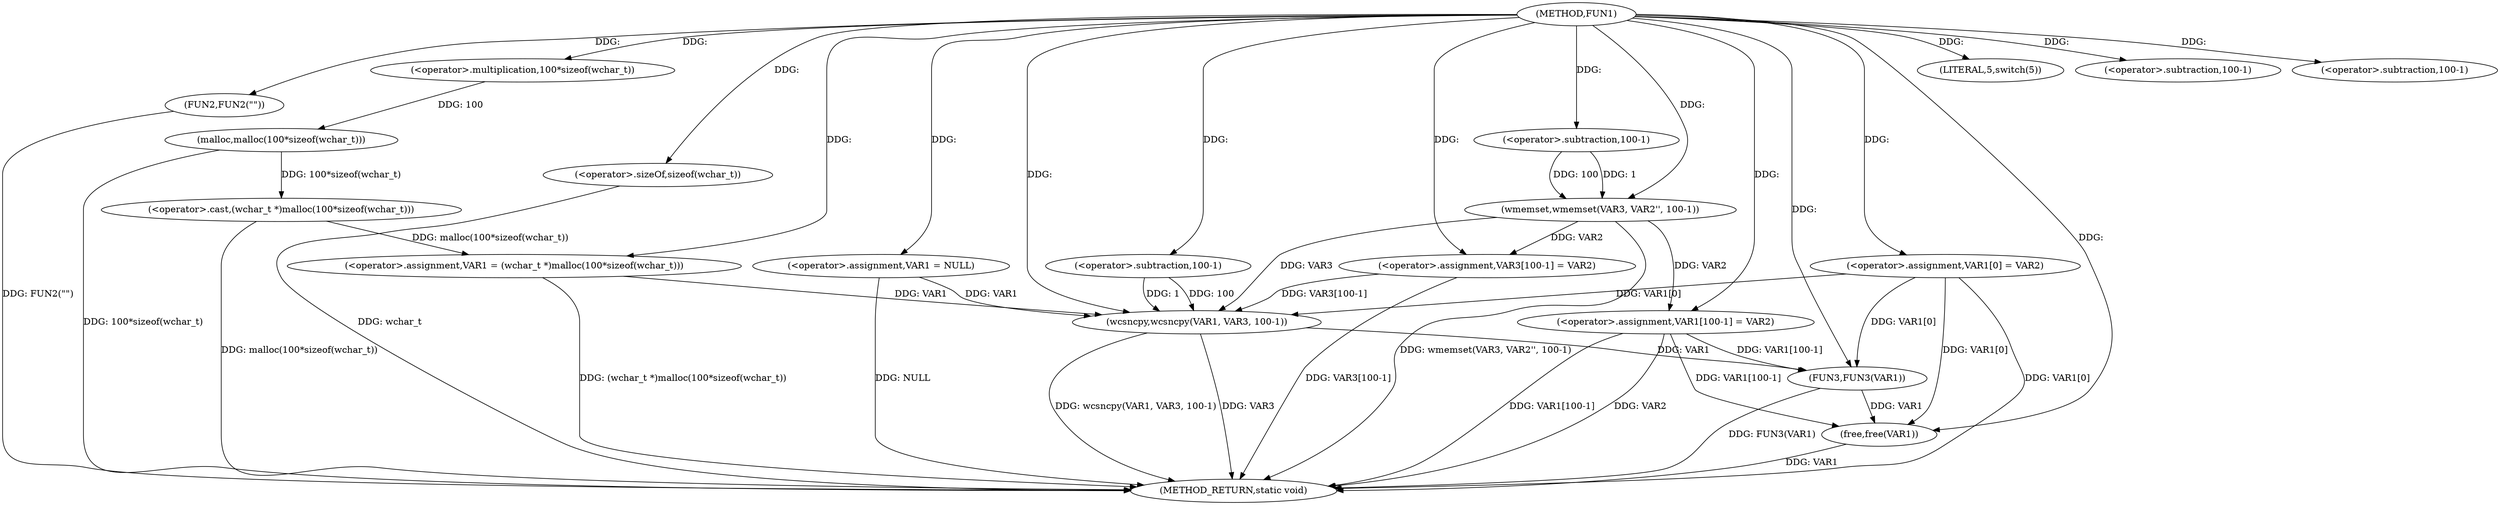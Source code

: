 digraph FUN1 {  
"1000100" [label = "(METHOD,FUN1)" ]
"1000161" [label = "(METHOD_RETURN,static void)" ]
"1000103" [label = "(<operator>.assignment,VAR1 = NULL)" ]
"1000107" [label = "(LITERAL,5,switch(5))" ]
"1000110" [label = "(FUN2,FUN2(\"\"))" ]
"1000114" [label = "(<operator>.assignment,VAR1 = (wchar_t *)malloc(100*sizeof(wchar_t)))" ]
"1000116" [label = "(<operator>.cast,(wchar_t *)malloc(100*sizeof(wchar_t)))" ]
"1000118" [label = "(malloc,malloc(100*sizeof(wchar_t)))" ]
"1000119" [label = "(<operator>.multiplication,100*sizeof(wchar_t))" ]
"1000121" [label = "(<operator>.sizeOf,sizeof(wchar_t))" ]
"1000123" [label = "(<operator>.assignment,VAR1[0] = VAR2)" ]
"1000131" [label = "(wmemset,wmemset(VAR3, VAR2'', 100-1))" ]
"1000134" [label = "(<operator>.subtraction,100-1)" ]
"1000137" [label = "(<operator>.assignment,VAR3[100-1] = VAR2)" ]
"1000140" [label = "(<operator>.subtraction,100-1)" ]
"1000144" [label = "(wcsncpy,wcsncpy(VAR1, VAR3, 100-1))" ]
"1000147" [label = "(<operator>.subtraction,100-1)" ]
"1000150" [label = "(<operator>.assignment,VAR1[100-1] = VAR2)" ]
"1000153" [label = "(<operator>.subtraction,100-1)" ]
"1000157" [label = "(FUN3,FUN3(VAR1))" ]
"1000159" [label = "(free,free(VAR1))" ]
  "1000150" -> "1000161"  [ label = "DDG: VAR1[100-1]"] 
  "1000157" -> "1000161"  [ label = "DDG: FUN3(VAR1)"] 
  "1000103" -> "1000161"  [ label = "DDG: NULL"] 
  "1000116" -> "1000161"  [ label = "DDG: malloc(100*sizeof(wchar_t))"] 
  "1000110" -> "1000161"  [ label = "DDG: FUN2(\"\")"] 
  "1000121" -> "1000161"  [ label = "DDG: wchar_t"] 
  "1000118" -> "1000161"  [ label = "DDG: 100*sizeof(wchar_t)"] 
  "1000144" -> "1000161"  [ label = "DDG: VAR3"] 
  "1000114" -> "1000161"  [ label = "DDG: (wchar_t *)malloc(100*sizeof(wchar_t))"] 
  "1000159" -> "1000161"  [ label = "DDG: VAR1"] 
  "1000144" -> "1000161"  [ label = "DDG: wcsncpy(VAR1, VAR3, 100-1)"] 
  "1000150" -> "1000161"  [ label = "DDG: VAR2"] 
  "1000137" -> "1000161"  [ label = "DDG: VAR3[100-1]"] 
  "1000131" -> "1000161"  [ label = "DDG: wmemset(VAR3, VAR2'', 100-1)"] 
  "1000123" -> "1000161"  [ label = "DDG: VAR1[0]"] 
  "1000100" -> "1000103"  [ label = "DDG: "] 
  "1000100" -> "1000107"  [ label = "DDG: "] 
  "1000100" -> "1000110"  [ label = "DDG: "] 
  "1000116" -> "1000114"  [ label = "DDG: malloc(100*sizeof(wchar_t))"] 
  "1000100" -> "1000114"  [ label = "DDG: "] 
  "1000118" -> "1000116"  [ label = "DDG: 100*sizeof(wchar_t)"] 
  "1000119" -> "1000118"  [ label = "DDG: 100"] 
  "1000100" -> "1000119"  [ label = "DDG: "] 
  "1000100" -> "1000121"  [ label = "DDG: "] 
  "1000100" -> "1000123"  [ label = "DDG: "] 
  "1000100" -> "1000131"  [ label = "DDG: "] 
  "1000134" -> "1000131"  [ label = "DDG: 100"] 
  "1000134" -> "1000131"  [ label = "DDG: 1"] 
  "1000100" -> "1000134"  [ label = "DDG: "] 
  "1000131" -> "1000137"  [ label = "DDG: VAR2"] 
  "1000100" -> "1000137"  [ label = "DDG: "] 
  "1000100" -> "1000140"  [ label = "DDG: "] 
  "1000103" -> "1000144"  [ label = "DDG: VAR1"] 
  "1000114" -> "1000144"  [ label = "DDG: VAR1"] 
  "1000123" -> "1000144"  [ label = "DDG: VAR1[0]"] 
  "1000100" -> "1000144"  [ label = "DDG: "] 
  "1000131" -> "1000144"  [ label = "DDG: VAR3"] 
  "1000137" -> "1000144"  [ label = "DDG: VAR3[100-1]"] 
  "1000147" -> "1000144"  [ label = "DDG: 100"] 
  "1000147" -> "1000144"  [ label = "DDG: 1"] 
  "1000100" -> "1000147"  [ label = "DDG: "] 
  "1000100" -> "1000150"  [ label = "DDG: "] 
  "1000131" -> "1000150"  [ label = "DDG: VAR2"] 
  "1000100" -> "1000153"  [ label = "DDG: "] 
  "1000150" -> "1000157"  [ label = "DDG: VAR1[100-1]"] 
  "1000144" -> "1000157"  [ label = "DDG: VAR1"] 
  "1000123" -> "1000157"  [ label = "DDG: VAR1[0]"] 
  "1000100" -> "1000157"  [ label = "DDG: "] 
  "1000150" -> "1000159"  [ label = "DDG: VAR1[100-1]"] 
  "1000157" -> "1000159"  [ label = "DDG: VAR1"] 
  "1000123" -> "1000159"  [ label = "DDG: VAR1[0]"] 
  "1000100" -> "1000159"  [ label = "DDG: "] 
}
